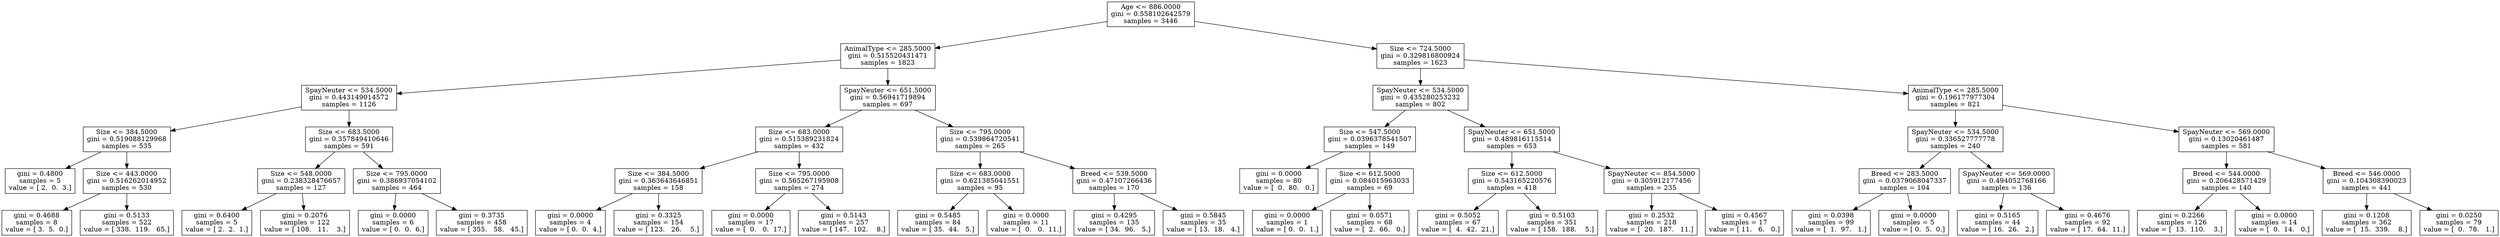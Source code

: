 digraph Tree {
0 [label="Age <= 886.0000\ngini = 0.558102642579\nsamples = 3446", shape="box"] ;
1 [label="AnimalType <= 285.5000\ngini = 0.515520431471\nsamples = 1823", shape="box"] ;
0 -> 1 ;
2 [label="SpayNeuter <= 534.5000\ngini = 0.443149014572\nsamples = 1126", shape="box"] ;
1 -> 2 ;
3 [label="Size <= 384.5000\ngini = 0.519088129968\nsamples = 535", shape="box"] ;
2 -> 3 ;
4 [label="gini = 0.4800\nsamples = 5\nvalue = [ 2.  0.  3.]", shape="box"] ;
3 -> 4 ;
5 [label="Size <= 443.0000\ngini = 0.516262014952\nsamples = 530", shape="box"] ;
3 -> 5 ;
6 [label="gini = 0.4688\nsamples = 8\nvalue = [ 3.  5.  0.]", shape="box"] ;
5 -> 6 ;
7 [label="gini = 0.5133\nsamples = 522\nvalue = [ 338.  119.   65.]", shape="box"] ;
5 -> 7 ;
8 [label="Size <= 683.5000\ngini = 0.357849410646\nsamples = 591", shape="box"] ;
2 -> 8 ;
9 [label="Size <= 548.0000\ngini = 0.238328476657\nsamples = 127", shape="box"] ;
8 -> 9 ;
10 [label="gini = 0.6400\nsamples = 5\nvalue = [ 2.  2.  1.]", shape="box"] ;
9 -> 10 ;
11 [label="gini = 0.2076\nsamples = 122\nvalue = [ 108.   11.    3.]", shape="box"] ;
9 -> 11 ;
12 [label="Size <= 795.0000\ngini = 0.386937054102\nsamples = 464", shape="box"] ;
8 -> 12 ;
13 [label="gini = 0.0000\nsamples = 6\nvalue = [ 0.  0.  6.]", shape="box"] ;
12 -> 13 ;
14 [label="gini = 0.3735\nsamples = 458\nvalue = [ 355.   58.   45.]", shape="box"] ;
12 -> 14 ;
15 [label="SpayNeuter <= 651.5000\ngini = 0.56941719894\nsamples = 697", shape="box"] ;
1 -> 15 ;
16 [label="Size <= 683.0000\ngini = 0.515389231824\nsamples = 432", shape="box"] ;
15 -> 16 ;
17 [label="Size <= 384.5000\ngini = 0.363643646851\nsamples = 158", shape="box"] ;
16 -> 17 ;
18 [label="gini = 0.0000\nsamples = 4\nvalue = [ 0.  0.  4.]", shape="box"] ;
17 -> 18 ;
19 [label="gini = 0.3325\nsamples = 154\nvalue = [ 123.   26.    5.]", shape="box"] ;
17 -> 19 ;
20 [label="Size <= 795.0000\ngini = 0.565267195908\nsamples = 274", shape="box"] ;
16 -> 20 ;
21 [label="gini = 0.0000\nsamples = 17\nvalue = [  0.   0.  17.]", shape="box"] ;
20 -> 21 ;
22 [label="gini = 0.5143\nsamples = 257\nvalue = [ 147.  102.    8.]", shape="box"] ;
20 -> 22 ;
23 [label="Size <= 795.0000\ngini = 0.539864720541\nsamples = 265", shape="box"] ;
15 -> 23 ;
24 [label="Size <= 683.0000\ngini = 0.621385041551\nsamples = 95", shape="box"] ;
23 -> 24 ;
25 [label="gini = 0.5485\nsamples = 84\nvalue = [ 35.  44.   5.]", shape="box"] ;
24 -> 25 ;
26 [label="gini = 0.0000\nsamples = 11\nvalue = [  0.   0.  11.]", shape="box"] ;
24 -> 26 ;
27 [label="Breed <= 539.5000\ngini = 0.47107266436\nsamples = 170", shape="box"] ;
23 -> 27 ;
28 [label="gini = 0.4295\nsamples = 135\nvalue = [ 34.  96.   5.]", shape="box"] ;
27 -> 28 ;
29 [label="gini = 0.5845\nsamples = 35\nvalue = [ 13.  18.   4.]", shape="box"] ;
27 -> 29 ;
30 [label="Size <= 724.5000\ngini = 0.329816800924\nsamples = 1623", shape="box"] ;
0 -> 30 ;
31 [label="SpayNeuter <= 534.5000\ngini = 0.435280253232\nsamples = 802", shape="box"] ;
30 -> 31 ;
32 [label="Size <= 547.5000\ngini = 0.0396378541507\nsamples = 149", shape="box"] ;
31 -> 32 ;
33 [label="gini = 0.0000\nsamples = 80\nvalue = [  0.  80.   0.]", shape="box"] ;
32 -> 33 ;
34 [label="Size <= 612.5000\ngini = 0.084015963033\nsamples = 69", shape="box"] ;
32 -> 34 ;
35 [label="gini = 0.0000\nsamples = 1\nvalue = [ 0.  0.  1.]", shape="box"] ;
34 -> 35 ;
36 [label="gini = 0.0571\nsamples = 68\nvalue = [  2.  66.   0.]", shape="box"] ;
34 -> 36 ;
37 [label="SpayNeuter <= 651.5000\ngini = 0.489816115514\nsamples = 653", shape="box"] ;
31 -> 37 ;
38 [label="Size <= 612.5000\ngini = 0.543165220576\nsamples = 418", shape="box"] ;
37 -> 38 ;
39 [label="gini = 0.5052\nsamples = 67\nvalue = [  4.  42.  21.]", shape="box"] ;
38 -> 39 ;
40 [label="gini = 0.5103\nsamples = 351\nvalue = [ 158.  188.    5.]", shape="box"] ;
38 -> 40 ;
41 [label="SpayNeuter <= 854.5000\ngini = 0.305912177456\nsamples = 235", shape="box"] ;
37 -> 41 ;
42 [label="gini = 0.2532\nsamples = 218\nvalue = [  20.  187.   11.]", shape="box"] ;
41 -> 42 ;
43 [label="gini = 0.4567\nsamples = 17\nvalue = [ 11.   6.   0.]", shape="box"] ;
41 -> 43 ;
44 [label="AnimalType <= 285.5000\ngini = 0.196177977304\nsamples = 821", shape="box"] ;
30 -> 44 ;
45 [label="SpayNeuter <= 534.5000\ngini = 0.336527777778\nsamples = 240", shape="box"] ;
44 -> 45 ;
46 [label="Breed <= 283.5000\ngini = 0.0379068047337\nsamples = 104", shape="box"] ;
45 -> 46 ;
47 [label="gini = 0.0398\nsamples = 99\nvalue = [  1.  97.   1.]", shape="box"] ;
46 -> 47 ;
48 [label="gini = 0.0000\nsamples = 5\nvalue = [ 0.  5.  0.]", shape="box"] ;
46 -> 48 ;
49 [label="SpayNeuter <= 569.0000\ngini = 0.494052768166\nsamples = 136", shape="box"] ;
45 -> 49 ;
50 [label="gini = 0.5165\nsamples = 44\nvalue = [ 16.  26.   2.]", shape="box"] ;
49 -> 50 ;
51 [label="gini = 0.4676\nsamples = 92\nvalue = [ 17.  64.  11.]", shape="box"] ;
49 -> 51 ;
52 [label="SpayNeuter <= 569.0000\ngini = 0.13020461487\nsamples = 581", shape="box"] ;
44 -> 52 ;
53 [label="Breed <= 544.0000\ngini = 0.206428571429\nsamples = 140", shape="box"] ;
52 -> 53 ;
54 [label="gini = 0.2266\nsamples = 126\nvalue = [  13.  110.    3.]", shape="box"] ;
53 -> 54 ;
55 [label="gini = 0.0000\nsamples = 14\nvalue = [  0.  14.   0.]", shape="box"] ;
53 -> 55 ;
56 [label="Breed <= 546.0000\ngini = 0.104308390023\nsamples = 441", shape="box"] ;
52 -> 56 ;
57 [label="gini = 0.1208\nsamples = 362\nvalue = [  15.  339.    8.]", shape="box"] ;
56 -> 57 ;
58 [label="gini = 0.0250\nsamples = 79\nvalue = [  0.  78.   1.]", shape="box"] ;
56 -> 58 ;
}